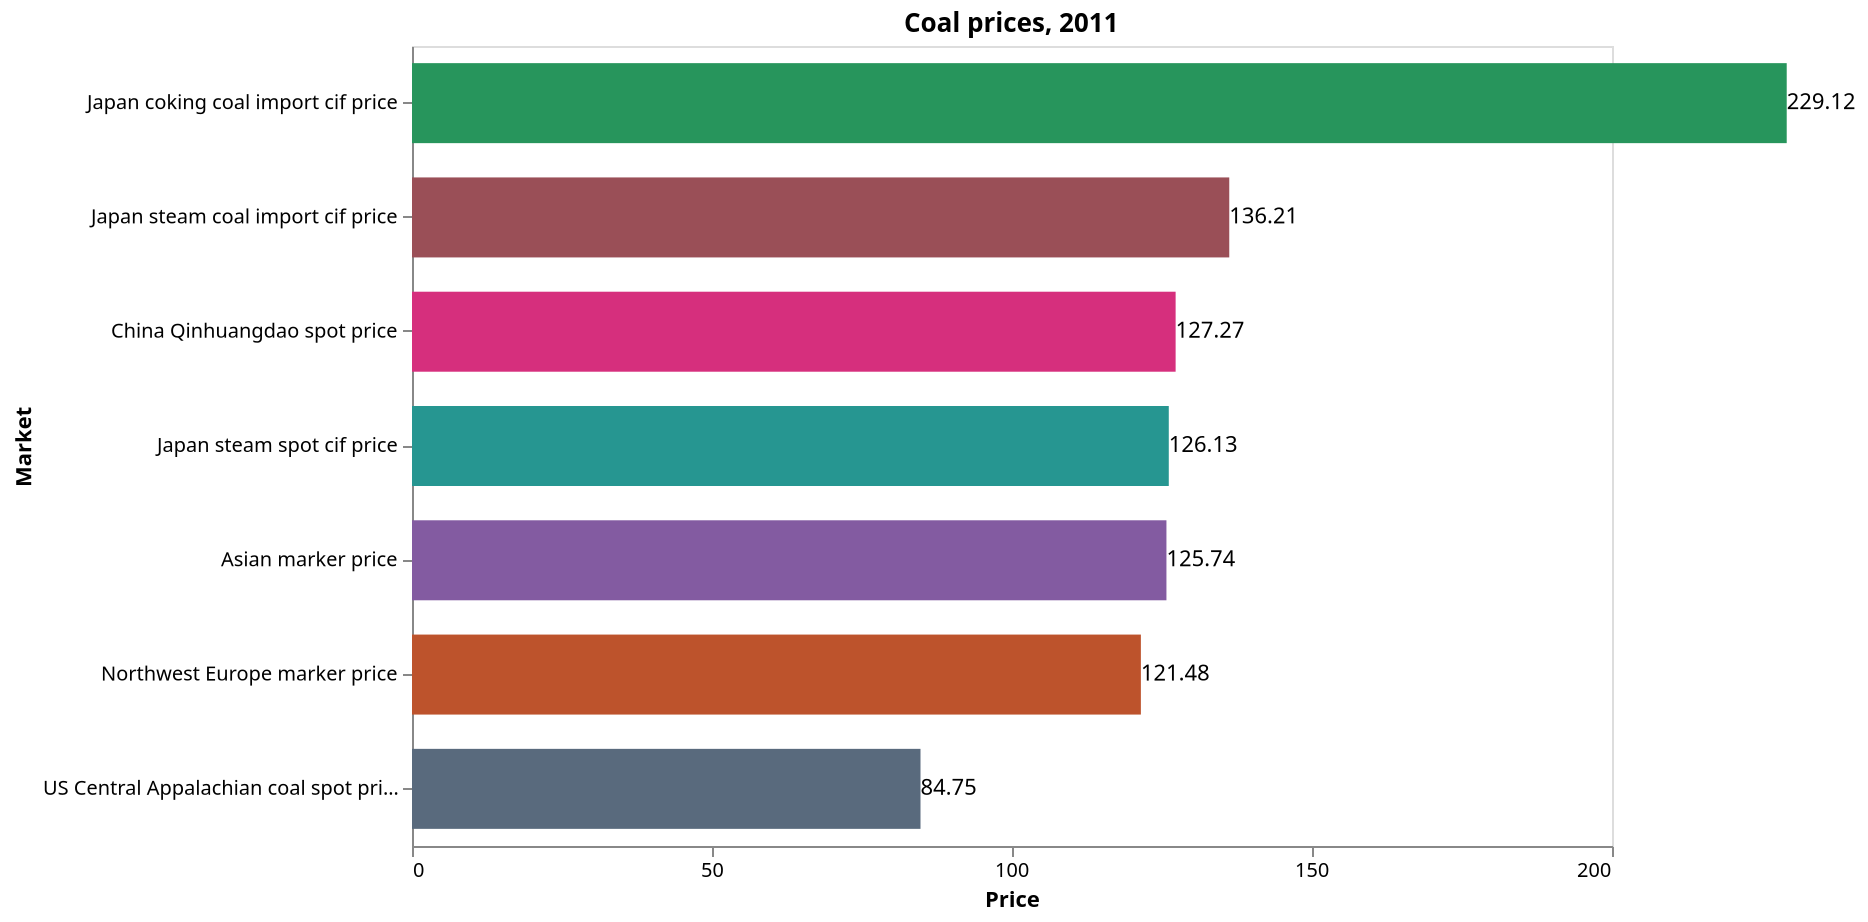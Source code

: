 {
  "$schema": "https://vega.github.io/schema/vega-lite/v5.json",
  "vconcat": [
    {
      "title": "Coal prices, 2011",
      "description": "Comparing coal prices in different markets in 2011.",
      "width": 600,
      "height": 400,
      "data": {
        "values": [
          {
            "Market": "Japan coking coal import cif price",
            "Price": 229.12
          },
          {
            "Market": "Japan steam coal import cif price",
            "Price": 136.21
          },
          {
            "Market": "China Qinhuangdao spot price",
            "Price": 127.27
          },
          {
            "Market": "Japan steam spot cif price",
            "Price": 126.13
          },
          {
            "Market": "Asian marker price",
            "Price": 125.74
          },
          {
            "Market": "Northwest Europe marker price",
            "Price": 121.48
          },
          {
            "Market": "US Central Appalachian coal spot price index",
            "Price": 84.75
          }
        ]
      },
      "encoding": {
        "y": {
          "field": "Market",
          "type": "nominal",
          "sort": {
            "field": "Price",
            "order": "descending"
          },
          "axis": {
            "grid": false,
            "scale": {
              "domain": [null, null]
            }
          }
        },
        "x": {
          "field": "Price",
          "type": "quantitative",
          "axis": {
            "grid": false,
            "tickCount": 5
          },
          "scale": {
            "domain": [0, 200]
          }
        }
      },
      "layer": [
        {
          "mark": {
            "type": "bar"
          },
          "encoding": {
            "color": {
              "field": "Market",
              "type": "nominal",
              "legend": null,
              "condition": {
                "test": "datum.Market === 'none'",
                "value": "#000000"
              },
              "scale": {
                "domain": [
                  "Japan coking coal import cif price",
                  "Japan steam coal import cif price",
                  "China Qinhuangdao spot price",
                  "Japan steam spot cif price",
                  "Asian marker price",
                  "Northwest Europe marker price",
                  "US Central Appalachian coal spot price index"
                ],
                "range": ["#27955c", "#9a4f57", "#d62f7d", "#269691", "#835ba1", "#bd532c", "#596a7d"]
              },
              "value": "#000000"
            },
            "opacity": {
              "condition": {
                "test": "datum.Market === 'none'",
                "value": 1
              },
              "value": 1
            },
            "size": {
              "condition": {
                "test": "datum.Market === 'none'",
                "value": 30
              },
              "value": 40
            }
          }
        },
        {
          "mark": {
            "type": "text",
            "align": "left",
            "baseline": "middle",
            "dx": 0,
            "dy": 0,
            "angle": 0,
            "fontSize": 11,
            "color": "black",
            "opacity": 1
          },
          "encoding": {
            "y": {
              "field": "Market",
              "type": "nominal"
            },
            "x": {
              "field": "Price",
              "type": "quantitative"
            },
            "text": {
              "field": "Price",
              "type": "quantitative"
            },
            "color": {
              "value": "#000000"
            }
          }
        }
      ]
    }
  ],
  "name": "9613"
}
